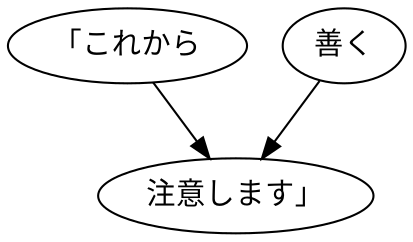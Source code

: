 digraph graph4982 {
	node0 [label="「これから"];
	node1 [label="善く"];
	node2 [label="注意します」"];
	node0 -> node2;
	node1 -> node2;
}
